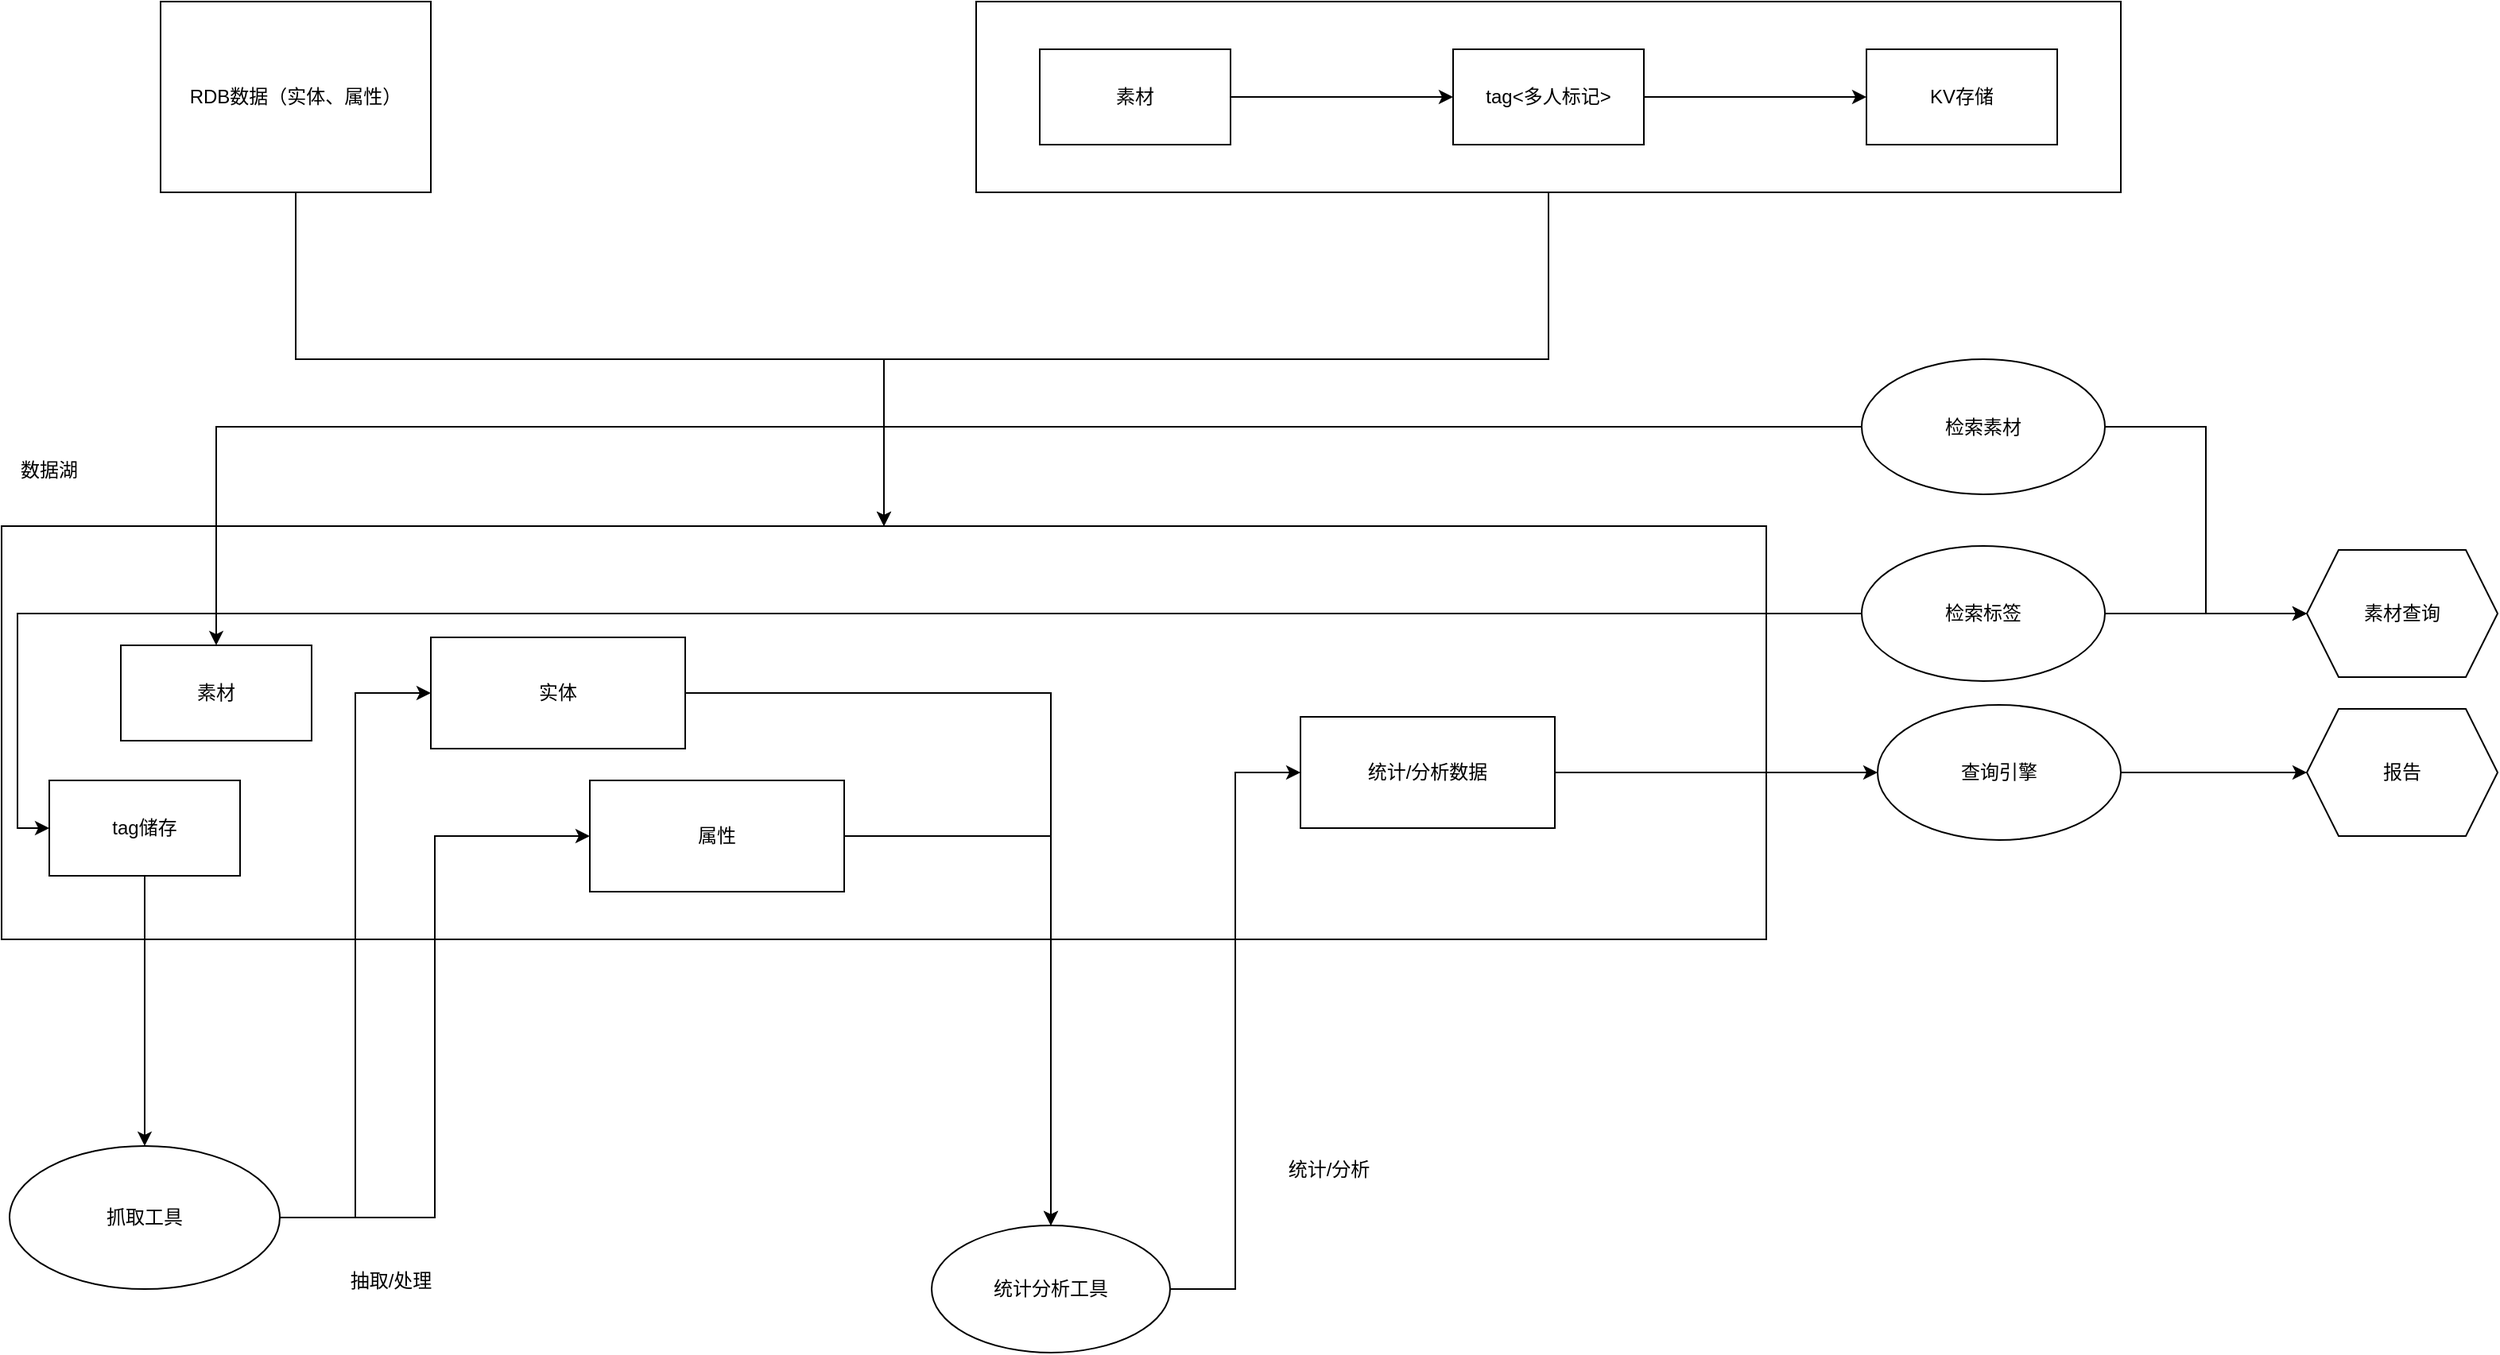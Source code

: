 <mxfile version="21.0.2" type="github"><diagram name="第 1 页" id="xNgcraojAm-s6jUAueBW"><mxGraphModel dx="2074" dy="1062" grid="1" gridSize="10" guides="1" tooltips="1" connect="1" arrows="1" fold="1" page="1" pageScale="1" pageWidth="827" pageHeight="1169" math="0" shadow="0"><root><mxCell id="0"/><mxCell id="1" parent="0"/><mxCell id="I32i79A7cl2lB2MWrarV-11" style="edgeStyle=orthogonalEdgeStyle;rounded=0;orthogonalLoop=1;jettySize=auto;html=1;entryX=0.5;entryY=0;entryDx=0;entryDy=0;" parent="1" source="I32i79A7cl2lB2MWrarV-7" target="I32i79A7cl2lB2MWrarV-8" edge="1"><mxGeometry relative="1" as="geometry"/></mxCell><mxCell id="I32i79A7cl2lB2MWrarV-7" value="" style="rounded=0;whiteSpace=wrap;html=1;" parent="1" vertex="1"><mxGeometry x="623" y="160" width="720" height="120" as="geometry"/></mxCell><mxCell id="I32i79A7cl2lB2MWrarV-3" style="edgeStyle=orthogonalEdgeStyle;rounded=0;orthogonalLoop=1;jettySize=auto;html=1;exitX=1;exitY=0.5;exitDx=0;exitDy=0;entryX=0;entryY=0.5;entryDx=0;entryDy=0;" parent="1" source="I32i79A7cl2lB2MWrarV-1" target="I32i79A7cl2lB2MWrarV-2" edge="1"><mxGeometry relative="1" as="geometry"/></mxCell><mxCell id="I32i79A7cl2lB2MWrarV-1" value="素材" style="rounded=0;whiteSpace=wrap;html=1;" parent="1" vertex="1"><mxGeometry x="663" y="190" width="120" height="60" as="geometry"/></mxCell><mxCell id="I32i79A7cl2lB2MWrarV-6" style="edgeStyle=orthogonalEdgeStyle;rounded=0;orthogonalLoop=1;jettySize=auto;html=1;exitX=1;exitY=0.5;exitDx=0;exitDy=0;entryX=0;entryY=0.5;entryDx=0;entryDy=0;" parent="1" source="I32i79A7cl2lB2MWrarV-2" target="I32i79A7cl2lB2MWrarV-5" edge="1"><mxGeometry relative="1" as="geometry"/></mxCell><mxCell id="I32i79A7cl2lB2MWrarV-2" value="tag&amp;lt;多人标记&amp;gt;" style="rounded=0;whiteSpace=wrap;html=1;" parent="1" vertex="1"><mxGeometry x="923" y="190" width="120" height="60" as="geometry"/></mxCell><mxCell id="I32i79A7cl2lB2MWrarV-5" value="KV存储" style="rounded=0;whiteSpace=wrap;html=1;" parent="1" vertex="1"><mxGeometry x="1183" y="190" width="120" height="60" as="geometry"/></mxCell><mxCell id="I32i79A7cl2lB2MWrarV-8" value="" style="rounded=0;whiteSpace=wrap;html=1;" parent="1" vertex="1"><mxGeometry x="10" y="490" width="1110" height="260" as="geometry"/></mxCell><mxCell id="I32i79A7cl2lB2MWrarV-43" style="edgeStyle=orthogonalEdgeStyle;rounded=0;orthogonalLoop=1;jettySize=auto;html=1;exitX=0.5;exitY=1;exitDx=0;exitDy=0;" parent="1" source="I32i79A7cl2lB2MWrarV-9" target="I32i79A7cl2lB2MWrarV-42" edge="1"><mxGeometry relative="1" as="geometry"/></mxCell><mxCell id="I32i79A7cl2lB2MWrarV-9" value="tag储存" style="rounded=0;whiteSpace=wrap;html=1;" parent="1" vertex="1"><mxGeometry x="40" y="650" width="120" height="60" as="geometry"/></mxCell><mxCell id="I32i79A7cl2lB2MWrarV-10" value="素材" style="rounded=0;whiteSpace=wrap;html=1;" parent="1" vertex="1"><mxGeometry x="85" y="565" width="120" height="60" as="geometry"/></mxCell><mxCell id="I32i79A7cl2lB2MWrarV-12" value="数据湖" style="text;html=1;strokeColor=none;fillColor=none;align=center;verticalAlign=middle;whiteSpace=wrap;rounded=0;" parent="1" vertex="1"><mxGeometry x="10" y="440" width="60" height="30" as="geometry"/></mxCell><mxCell id="I32i79A7cl2lB2MWrarV-35" style="edgeStyle=orthogonalEdgeStyle;rounded=0;orthogonalLoop=1;jettySize=auto;html=1;exitX=1;exitY=0.5;exitDx=0;exitDy=0;entryX=0;entryY=0.5;entryDx=0;entryDy=0;" parent="1" source="I32i79A7cl2lB2MWrarV-42" target="I32i79A7cl2lB2MWrarV-20" edge="1"><mxGeometry relative="1" as="geometry"><mxPoint x="240" y="840" as="sourcePoint"/></mxGeometry></mxCell><mxCell id="I32i79A7cl2lB2MWrarV-36" style="edgeStyle=orthogonalEdgeStyle;rounded=0;orthogonalLoop=1;jettySize=auto;html=1;exitX=1;exitY=0.5;exitDx=0;exitDy=0;entryX=0;entryY=0.5;entryDx=0;entryDy=0;" parent="1" source="I32i79A7cl2lB2MWrarV-42" target="I32i79A7cl2lB2MWrarV-21" edge="1"><mxGeometry relative="1" as="geometry"><mxPoint x="320" y="985" as="sourcePoint"/></mxGeometry></mxCell><mxCell id="I32i79A7cl2lB2MWrarV-37" style="edgeStyle=orthogonalEdgeStyle;rounded=0;orthogonalLoop=1;jettySize=auto;html=1;exitX=1;exitY=0.5;exitDx=0;exitDy=0;entryX=0.5;entryY=0;entryDx=0;entryDy=0;" parent="1" source="I32i79A7cl2lB2MWrarV-20" target="I32i79A7cl2lB2MWrarV-41" edge="1"><mxGeometry relative="1" as="geometry"><mxPoint x="660" y="900" as="targetPoint"/></mxGeometry></mxCell><mxCell id="I32i79A7cl2lB2MWrarV-20" value="实体" style="rounded=0;whiteSpace=wrap;html=1;" parent="1" vertex="1"><mxGeometry x="280" y="560" width="160" height="70" as="geometry"/></mxCell><mxCell id="I32i79A7cl2lB2MWrarV-38" style="edgeStyle=orthogonalEdgeStyle;rounded=0;orthogonalLoop=1;jettySize=auto;html=1;exitX=1;exitY=0.5;exitDx=0;exitDy=0;entryX=0.5;entryY=0;entryDx=0;entryDy=0;" parent="1" source="I32i79A7cl2lB2MWrarV-21" target="I32i79A7cl2lB2MWrarV-41" edge="1"><mxGeometry relative="1" as="geometry"><mxPoint x="660" y="890" as="targetPoint"/></mxGeometry></mxCell><mxCell id="I32i79A7cl2lB2MWrarV-21" value="属性" style="rounded=0;whiteSpace=wrap;html=1;" parent="1" vertex="1"><mxGeometry x="380" y="650" width="160" height="70" as="geometry"/></mxCell><mxCell id="I32i79A7cl2lB2MWrarV-40" style="edgeStyle=orthogonalEdgeStyle;rounded=0;orthogonalLoop=1;jettySize=auto;html=1;exitX=1;exitY=0.5;exitDx=0;exitDy=0;entryX=0;entryY=0.5;entryDx=0;entryDy=0;" parent="1" source="I32i79A7cl2lB2MWrarV-41" target="I32i79A7cl2lB2MWrarV-39" edge="1"><mxGeometry relative="1" as="geometry"><mxPoint x="740" y="935" as="sourcePoint"/></mxGeometry></mxCell><mxCell id="I32i79A7cl2lB2MWrarV-47" value="" style="edgeStyle=orthogonalEdgeStyle;rounded=0;orthogonalLoop=1;jettySize=auto;html=1;" parent="1" source="I32i79A7cl2lB2MWrarV-39" target="I32i79A7cl2lB2MWrarV-46" edge="1"><mxGeometry relative="1" as="geometry"/></mxCell><mxCell id="I32i79A7cl2lB2MWrarV-39" value="统计/分析数据" style="rounded=0;whiteSpace=wrap;html=1;" parent="1" vertex="1"><mxGeometry x="827" y="610" width="160" height="70" as="geometry"/></mxCell><mxCell id="I32i79A7cl2lB2MWrarV-41" value="统计分析工具" style="ellipse;whiteSpace=wrap;html=1;" parent="1" vertex="1"><mxGeometry x="595" y="930" width="150" height="80" as="geometry"/></mxCell><mxCell id="I32i79A7cl2lB2MWrarV-42" value="抓取工具" style="ellipse;whiteSpace=wrap;html=1;" parent="1" vertex="1"><mxGeometry x="15" y="880" width="170" height="90" as="geometry"/></mxCell><mxCell id="I32i79A7cl2lB2MWrarV-44" value="抽取/处理" style="text;html=1;strokeColor=none;fillColor=none;align=center;verticalAlign=middle;whiteSpace=wrap;rounded=0;" parent="1" vertex="1"><mxGeometry x="225" y="950" width="60" height="30" as="geometry"/></mxCell><mxCell id="I32i79A7cl2lB2MWrarV-45" value="统计/分析" style="text;html=1;strokeColor=none;fillColor=none;align=center;verticalAlign=middle;whiteSpace=wrap;rounded=0;" parent="1" vertex="1"><mxGeometry x="815" y="880" width="60" height="30" as="geometry"/></mxCell><mxCell id="I32i79A7cl2lB2MWrarV-48" style="edgeStyle=orthogonalEdgeStyle;rounded=0;orthogonalLoop=1;jettySize=auto;html=1;exitX=1;exitY=0.5;exitDx=0;exitDy=0;entryX=0;entryY=0.5;entryDx=0;entryDy=0;" parent="1" source="I32i79A7cl2lB2MWrarV-46" target="I32i79A7cl2lB2MWrarV-49" edge="1"><mxGeometry relative="1" as="geometry"><mxPoint x="1450" y="645" as="targetPoint"/></mxGeometry></mxCell><mxCell id="I32i79A7cl2lB2MWrarV-46" value="查询引擎" style="ellipse;whiteSpace=wrap;html=1;rounded=0;" parent="1" vertex="1"><mxGeometry x="1190" y="602.5" width="153" height="85" as="geometry"/></mxCell><mxCell id="I32i79A7cl2lB2MWrarV-49" value="报告" style="shape=hexagon;perimeter=hexagonPerimeter2;whiteSpace=wrap;html=1;fixedSize=1;" parent="1" vertex="1"><mxGeometry x="1460" y="605" width="120" height="80" as="geometry"/></mxCell><mxCell id="I32i79A7cl2lB2MWrarV-51" value="素材查询" style="shape=hexagon;perimeter=hexagonPerimeter2;whiteSpace=wrap;html=1;fixedSize=1;" parent="1" vertex="1"><mxGeometry x="1460" y="505" width="120" height="80" as="geometry"/></mxCell><mxCell id="I32i79A7cl2lB2MWrarV-53" style="edgeStyle=orthogonalEdgeStyle;rounded=0;orthogonalLoop=1;jettySize=auto;html=1;exitX=1;exitY=0.5;exitDx=0;exitDy=0;entryX=0;entryY=0.5;entryDx=0;entryDy=0;" parent="1" source="I32i79A7cl2lB2MWrarV-52" target="I32i79A7cl2lB2MWrarV-51" edge="1"><mxGeometry relative="1" as="geometry"/></mxCell><mxCell id="I32i79A7cl2lB2MWrarV-54" style="edgeStyle=orthogonalEdgeStyle;rounded=0;orthogonalLoop=1;jettySize=auto;html=1;exitX=0;exitY=0.5;exitDx=0;exitDy=0;entryX=0.5;entryY=0;entryDx=0;entryDy=0;" parent="1" source="I32i79A7cl2lB2MWrarV-52" target="I32i79A7cl2lB2MWrarV-10" edge="1"><mxGeometry relative="1" as="geometry"/></mxCell><mxCell id="I32i79A7cl2lB2MWrarV-52" value="检索素材" style="ellipse;whiteSpace=wrap;html=1;rounded=0;" parent="1" vertex="1"><mxGeometry x="1180" y="385" width="153" height="85" as="geometry"/></mxCell><mxCell id="I32i79A7cl2lB2MWrarV-57" style="edgeStyle=orthogonalEdgeStyle;rounded=0;orthogonalLoop=1;jettySize=auto;html=1;exitX=1;exitY=0.5;exitDx=0;exitDy=0;entryX=0;entryY=0.5;entryDx=0;entryDy=0;" parent="1" source="I32i79A7cl2lB2MWrarV-56" target="I32i79A7cl2lB2MWrarV-51" edge="1"><mxGeometry relative="1" as="geometry"/></mxCell><mxCell id="I32i79A7cl2lB2MWrarV-58" style="edgeStyle=orthogonalEdgeStyle;rounded=0;orthogonalLoop=1;jettySize=auto;html=1;exitX=0;exitY=0.5;exitDx=0;exitDy=0;entryX=0;entryY=0.5;entryDx=0;entryDy=0;" parent="1" source="I32i79A7cl2lB2MWrarV-56" target="I32i79A7cl2lB2MWrarV-9" edge="1"><mxGeometry relative="1" as="geometry"/></mxCell><mxCell id="I32i79A7cl2lB2MWrarV-56" value="检索标签" style="ellipse;whiteSpace=wrap;html=1;rounded=0;" parent="1" vertex="1"><mxGeometry x="1180" y="502.5" width="153" height="85" as="geometry"/></mxCell><mxCell id="I32i79A7cl2lB2MWrarV-61" style="edgeStyle=orthogonalEdgeStyle;rounded=0;orthogonalLoop=1;jettySize=auto;html=1;exitX=0.5;exitY=1;exitDx=0;exitDy=0;" parent="1" source="I32i79A7cl2lB2MWrarV-59" target="I32i79A7cl2lB2MWrarV-8" edge="1"><mxGeometry relative="1" as="geometry"/></mxCell><mxCell id="I32i79A7cl2lB2MWrarV-59" value="RDB数据（实体、属性）" style="rounded=0;whiteSpace=wrap;html=1;" parent="1" vertex="1"><mxGeometry x="110" y="160" width="170" height="120" as="geometry"/></mxCell></root></mxGraphModel></diagram></mxfile>